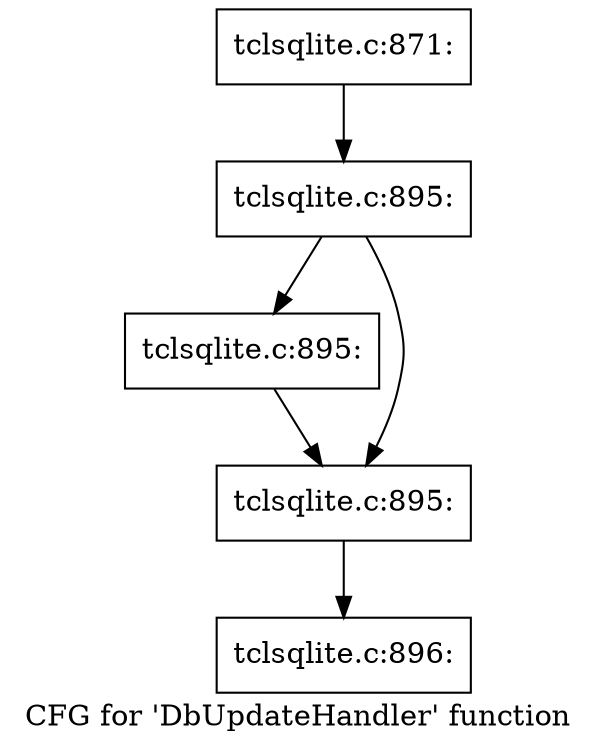 digraph "CFG for 'DbUpdateHandler' function" {
	label="CFG for 'DbUpdateHandler' function";

	Node0x55a73578c7a0 [shape=record,label="{tclsqlite.c:871:}"];
	Node0x55a73578c7a0 -> Node0x55a735b3a360;
	Node0x55a735b3a360 [shape=record,label="{tclsqlite.c:895:}"];
	Node0x55a735b3a360 -> Node0x55a735b3a7e0;
	Node0x55a735b3a360 -> Node0x55a735b3a830;
	Node0x55a735b3a7e0 [shape=record,label="{tclsqlite.c:895:}"];
	Node0x55a735b3a7e0 -> Node0x55a735b3a830;
	Node0x55a735b3a830 [shape=record,label="{tclsqlite.c:895:}"];
	Node0x55a735b3a830 -> Node0x55a735b3a2c0;
	Node0x55a735b3a2c0 [shape=record,label="{tclsqlite.c:896:}"];
}
